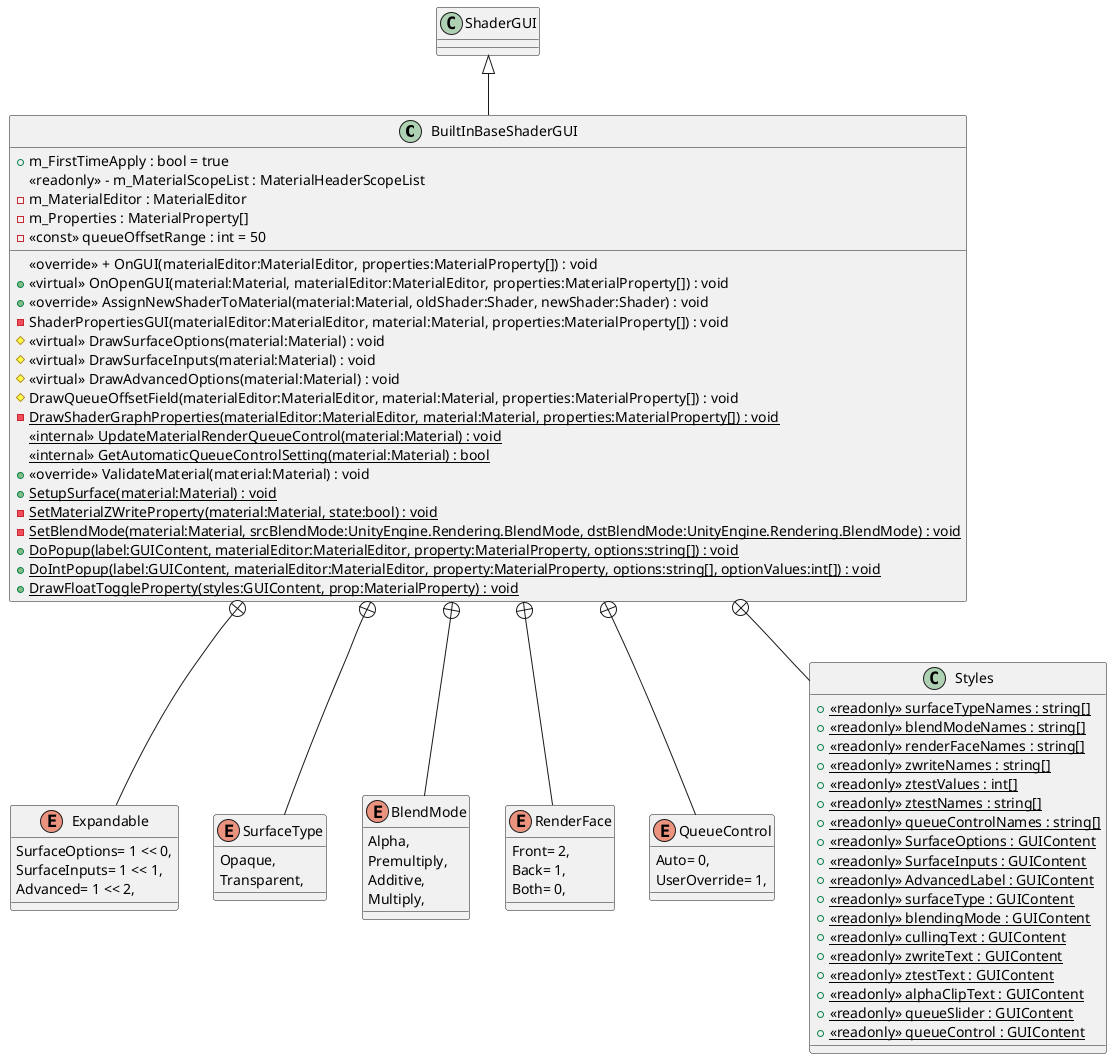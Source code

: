 @startuml
class BuiltInBaseShaderGUI {
    + m_FirstTimeApply : bool = true
    <<readonly>> - m_MaterialScopeList : MaterialHeaderScopeList
    - m_MaterialEditor : MaterialEditor
    - m_Properties : MaterialProperty[]
    - <<const>> queueOffsetRange : int = 50
    <<override>> + OnGUI(materialEditor:MaterialEditor, properties:MaterialProperty[]) : void
    + <<virtual>> OnOpenGUI(material:Material, materialEditor:MaterialEditor, properties:MaterialProperty[]) : void
    + <<override>> AssignNewShaderToMaterial(material:Material, oldShader:Shader, newShader:Shader) : void
    - ShaderPropertiesGUI(materialEditor:MaterialEditor, material:Material, properties:MaterialProperty[]) : void
    # <<virtual>> DrawSurfaceOptions(material:Material) : void
    # <<virtual>> DrawSurfaceInputs(material:Material) : void
    # <<virtual>> DrawAdvancedOptions(material:Material) : void
    # DrawQueueOffsetField(materialEditor:MaterialEditor, material:Material, properties:MaterialProperty[]) : void
    {static} - DrawShaderGraphProperties(materialEditor:MaterialEditor, material:Material, properties:MaterialProperty[]) : void
    <<internal>> {static} UpdateMaterialRenderQueueControl(material:Material) : void
    <<internal>> {static} GetAutomaticQueueControlSetting(material:Material) : bool
    + <<override>> ValidateMaterial(material:Material) : void
    + {static} SetupSurface(material:Material) : void
    {static} - SetMaterialZWriteProperty(material:Material, state:bool) : void
    {static} - SetBlendMode(material:Material, srcBlendMode:UnityEngine.Rendering.BlendMode, dstBlendMode:UnityEngine.Rendering.BlendMode) : void
    + {static} DoPopup(label:GUIContent, materialEditor:MaterialEditor, property:MaterialProperty, options:string[]) : void
    + {static} DoIntPopup(label:GUIContent, materialEditor:MaterialEditor, property:MaterialProperty, options:string[], optionValues:int[]) : void
    + {static} DrawFloatToggleProperty(styles:GUIContent, prop:MaterialProperty) : void
}
enum Expandable {
    SurfaceOptions= 1 << 0,
    SurfaceInputs= 1 << 1,
    Advanced= 1 << 2,
}
enum SurfaceType {
    Opaque,
    Transparent,
}
enum BlendMode {
    Alpha,
    Premultiply,
    Additive,
    Multiply,
}
enum RenderFace {
    Front= 2,
    Back= 1,
    Both= 0,
}
enum QueueControl {
    Auto= 0,
    UserOverride= 1,
}
class Styles {
    + {static} <<readonly>> surfaceTypeNames : string[]
    + {static} <<readonly>> blendModeNames : string[]
    + {static} <<readonly>> renderFaceNames : string[]
    + {static} <<readonly>> zwriteNames : string[]
    + {static} <<readonly>> ztestValues : int[]
    + {static} <<readonly>> ztestNames : string[]
    + {static} <<readonly>> queueControlNames : string[]
    + {static} <<readonly>> SurfaceOptions : GUIContent
    + {static} <<readonly>> SurfaceInputs : GUIContent
    + {static} <<readonly>> AdvancedLabel : GUIContent
    + {static} <<readonly>> surfaceType : GUIContent
    + {static} <<readonly>> blendingMode : GUIContent
    + {static} <<readonly>> cullingText : GUIContent
    + {static} <<readonly>> zwriteText : GUIContent
    + {static} <<readonly>> ztestText : GUIContent
    + {static} <<readonly>> alphaClipText : GUIContent
    + {static} <<readonly>> queueSlider : GUIContent
    + {static} <<readonly>> queueControl : GUIContent
}
ShaderGUI <|-- BuiltInBaseShaderGUI
BuiltInBaseShaderGUI +-- Expandable
BuiltInBaseShaderGUI +-- SurfaceType
BuiltInBaseShaderGUI +-- BlendMode
BuiltInBaseShaderGUI +-- RenderFace
BuiltInBaseShaderGUI +-- QueueControl
BuiltInBaseShaderGUI +-- Styles
@enduml
